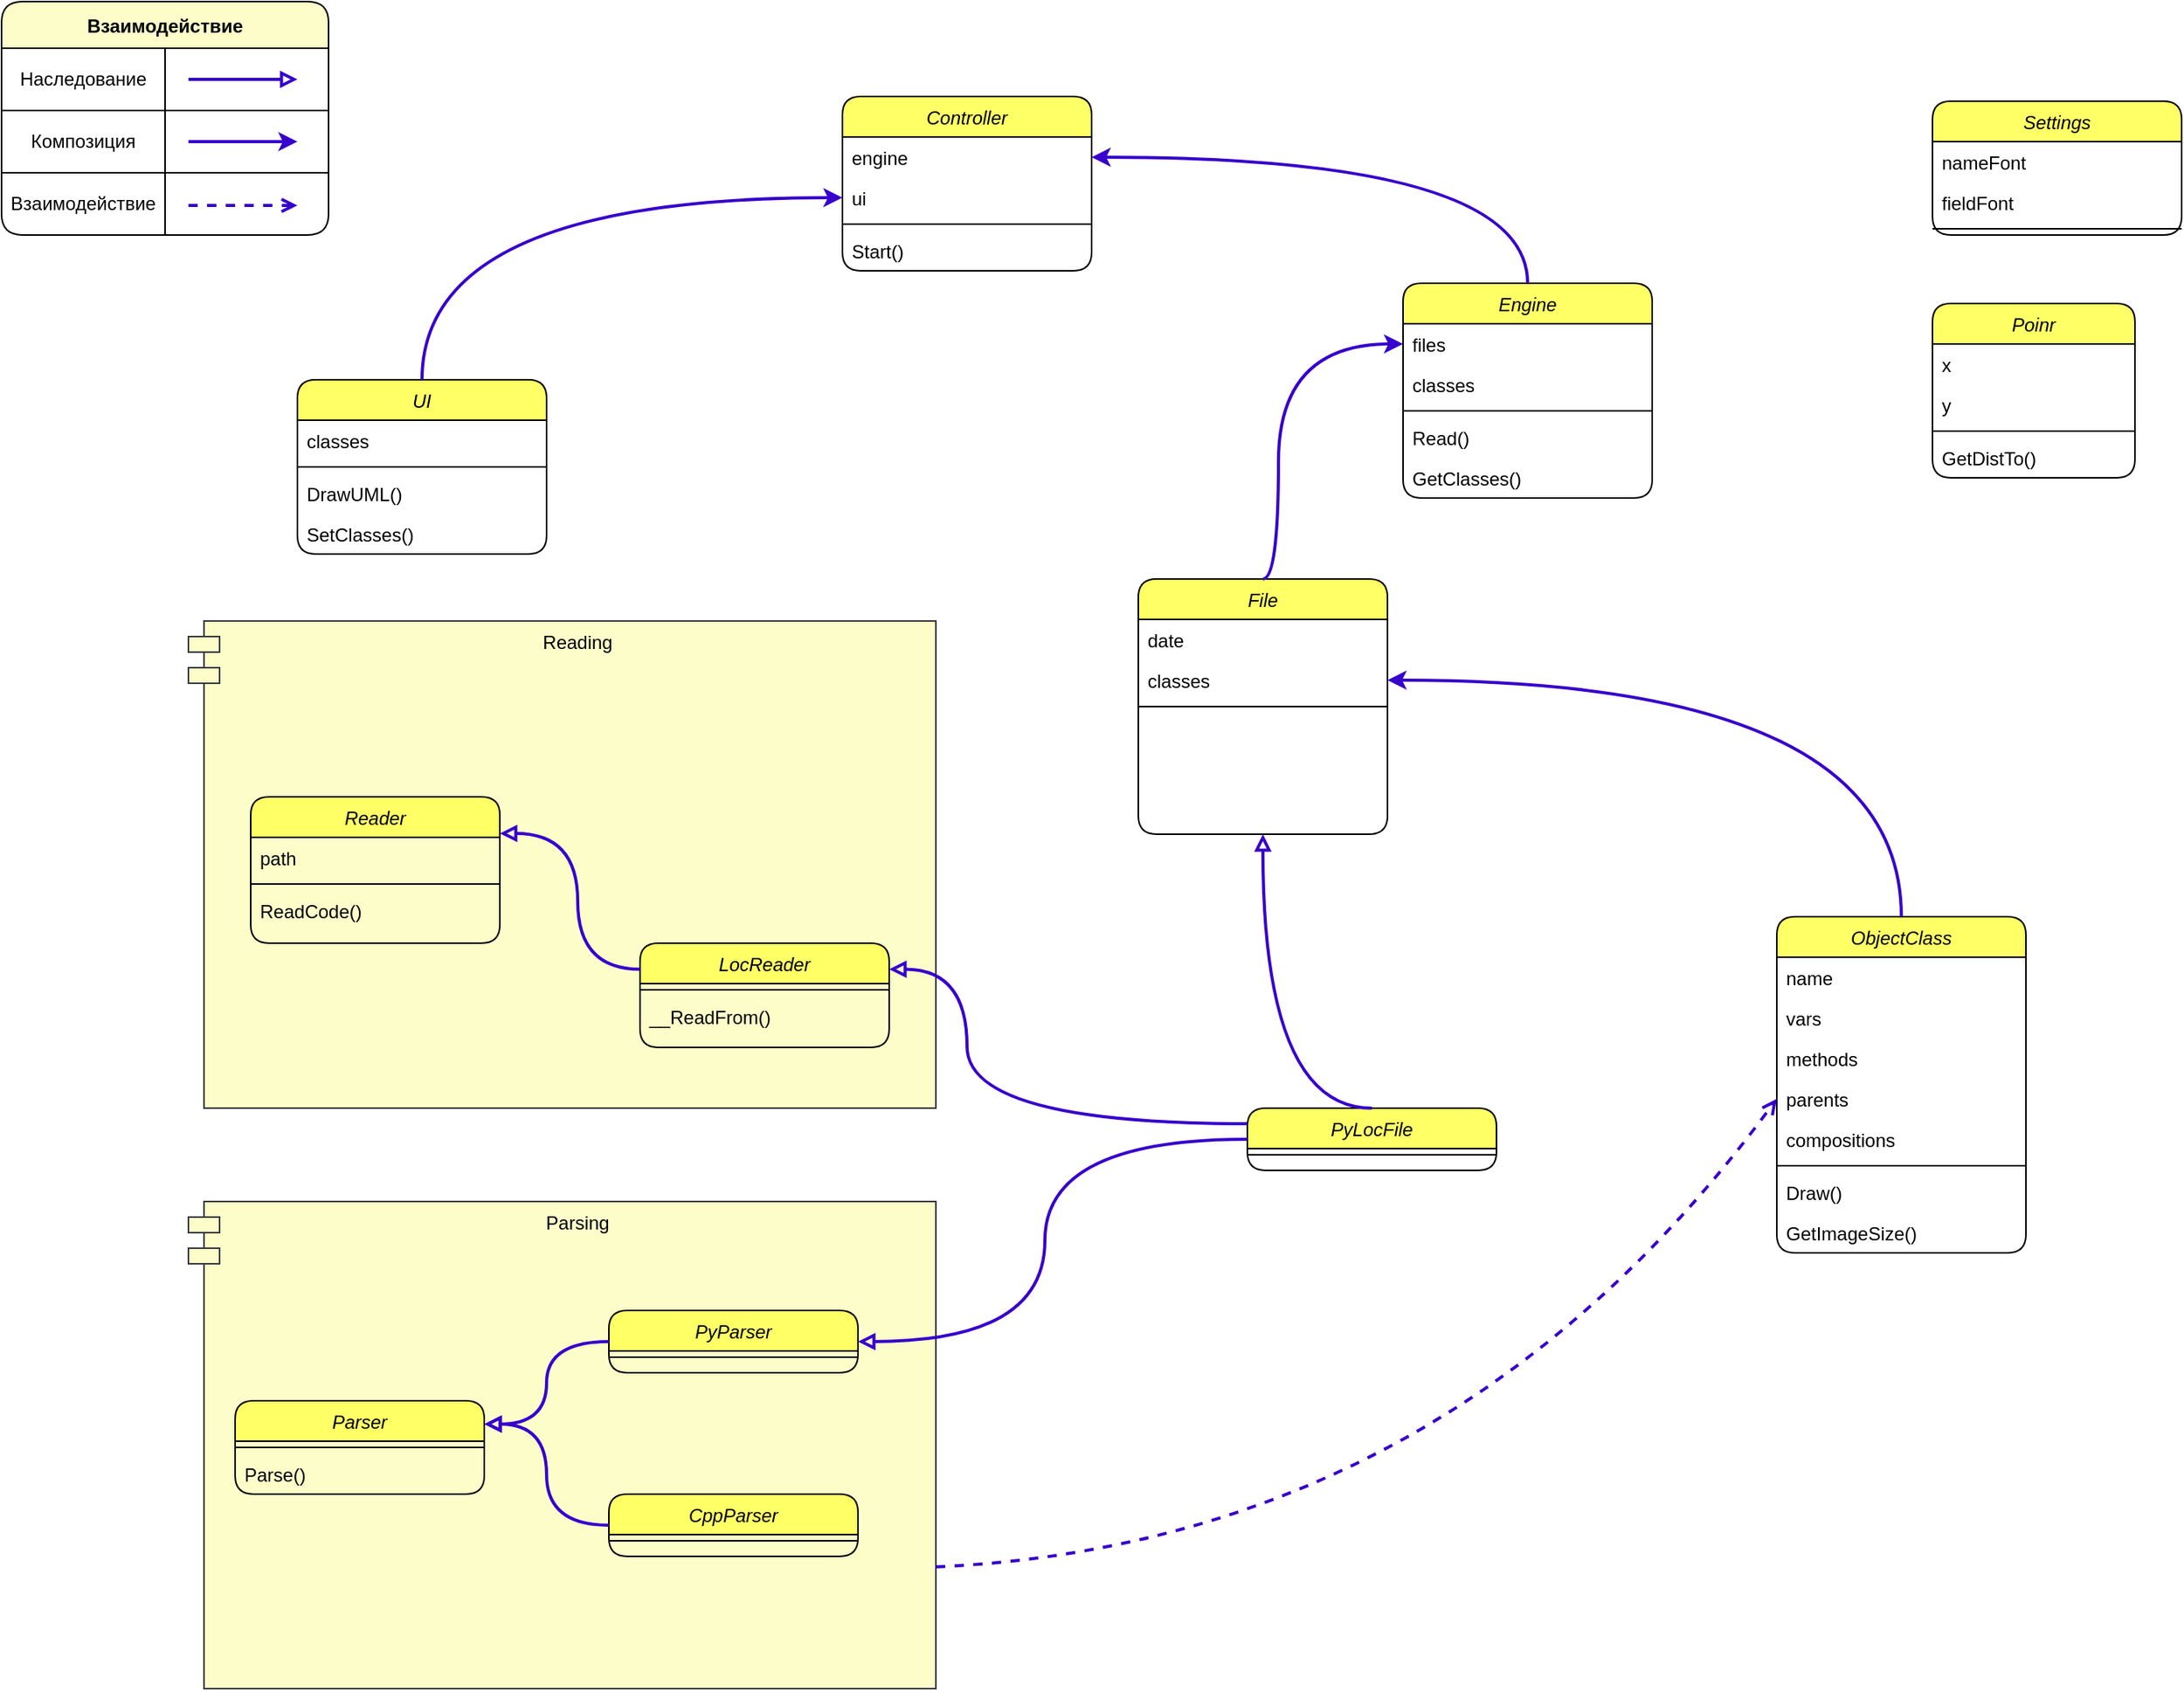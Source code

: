 <mxfile version="17.2.2" type="device"><diagram id="C5RBs43oDa-KdzZeNtuy" name="Page-1"><mxGraphModel dx="816" dy="493" grid="1" gridSize="10" guides="1" tooltips="1" connect="1" arrows="1" fold="1" page="1" pageScale="1" pageWidth="827" pageHeight="1169" math="0" shadow="0"><root><mxCell id="WIyWlLk6GJQsqaUBKTNV-0"/><mxCell id="WIyWlLk6GJQsqaUBKTNV-1" parent="WIyWlLk6GJQsqaUBKTNV-0"/><mxCell id="TClMw2kC0mhd8q1SmInl-26" value="Parsing" style="shape=module;align=left;spacingLeft=20;align=center;verticalAlign=top;fillColor=#FDFDC9;strokeColor=#36393d;rounded=1;" parent="WIyWlLk6GJQsqaUBKTNV-1" vertex="1"><mxGeometry x="130" y="783" width="480" height="313" as="geometry"/></mxCell><mxCell id="TClMw2kC0mhd8q1SmInl-17" value="Reading" style="shape=module;align=left;spacingLeft=20;align=center;verticalAlign=top;fillColor=#FDFDC9;strokeColor=#36393d;rounded=1;" parent="WIyWlLk6GJQsqaUBKTNV-1" vertex="1"><mxGeometry x="130" y="410" width="480" height="313" as="geometry"/></mxCell><mxCell id="brDCO7rPpaBt-31tqSY--3" value="Engine" style="swimlane;fontStyle=2;align=center;verticalAlign=top;childLayout=stackLayout;horizontal=1;startSize=26;horizontalStack=0;resizeParent=1;resizeLast=0;collapsible=1;marginBottom=0;rounded=1;shadow=0;strokeWidth=1;fillColor=#FFFF66;" parent="WIyWlLk6GJQsqaUBKTNV-1" vertex="1"><mxGeometry x="910" y="193" width="160" height="138" as="geometry"><mxRectangle x="230" y="140" width="160" height="26" as="alternateBounds"/></mxGeometry></mxCell><mxCell id="brDCO7rPpaBt-31tqSY--9" value="files" style="text;align=left;verticalAlign=top;spacingLeft=4;spacingRight=4;overflow=hidden;rotatable=0;points=[[0,0.5],[1,0.5]];portConstraint=eastwest;rounded=1;" parent="brDCO7rPpaBt-31tqSY--3" vertex="1"><mxGeometry y="26" width="160" height="26" as="geometry"/></mxCell><mxCell id="TClMw2kC0mhd8q1SmInl-27" value="classes" style="text;align=left;verticalAlign=top;spacingLeft=4;spacingRight=4;overflow=hidden;rotatable=0;points=[[0,0.5],[1,0.5]];portConstraint=eastwest;rounded=1;" parent="brDCO7rPpaBt-31tqSY--3" vertex="1"><mxGeometry y="52" width="160" height="26" as="geometry"/></mxCell><mxCell id="brDCO7rPpaBt-31tqSY--4" value="" style="line;html=1;strokeWidth=1;align=left;verticalAlign=middle;spacingTop=-1;spacingLeft=3;spacingRight=3;rotatable=0;labelPosition=right;points=[];portConstraint=eastwest;rounded=1;" parent="brDCO7rPpaBt-31tqSY--3" vertex="1"><mxGeometry y="78" width="160" height="8" as="geometry"/></mxCell><mxCell id="cKw881k5v9MW6BHNPAB5-6" value="Read()" style="text;align=left;verticalAlign=top;spacingLeft=4;spacingRight=4;overflow=hidden;rotatable=0;points=[[0,0.5],[1,0.5]];portConstraint=eastwest;rounded=1;" parent="brDCO7rPpaBt-31tqSY--3" vertex="1"><mxGeometry y="86" width="160" height="26" as="geometry"/></mxCell><mxCell id="cKw881k5v9MW6BHNPAB5-15" value="GetClasses()" style="text;align=left;verticalAlign=top;spacingLeft=4;spacingRight=4;overflow=hidden;rotatable=0;points=[[0,0.5],[1,0.5]];portConstraint=eastwest;rounded=1;" parent="brDCO7rPpaBt-31tqSY--3" vertex="1"><mxGeometry y="112" width="160" height="26" as="geometry"/></mxCell><mxCell id="NwMVmhF7Geu6R6AWHGBS-0" value="ObjectClass" style="swimlane;fontStyle=2;align=center;verticalAlign=top;childLayout=stackLayout;horizontal=1;startSize=26;horizontalStack=0;resizeParent=1;resizeLast=0;collapsible=1;marginBottom=0;rounded=1;shadow=0;strokeWidth=1;fillColor=#FFFF66;" parent="WIyWlLk6GJQsqaUBKTNV-1" vertex="1"><mxGeometry x="1150" y="600" width="160" height="216" as="geometry"><mxRectangle x="230" y="140" width="160" height="26" as="alternateBounds"/></mxGeometry></mxCell><mxCell id="NwMVmhF7Geu6R6AWHGBS-1" value="name" style="text;align=left;verticalAlign=top;spacingLeft=4;spacingRight=4;overflow=hidden;rotatable=0;points=[[0,0.5],[1,0.5]];portConstraint=eastwest;rounded=1;" parent="NwMVmhF7Geu6R6AWHGBS-0" vertex="1"><mxGeometry y="26" width="160" height="26" as="geometry"/></mxCell><mxCell id="NwMVmhF7Geu6R6AWHGBS-2" value="vars" style="text;align=left;verticalAlign=top;spacingLeft=4;spacingRight=4;overflow=hidden;rotatable=0;points=[[0,0.5],[1,0.5]];portConstraint=eastwest;rounded=1;" parent="NwMVmhF7Geu6R6AWHGBS-0" vertex="1"><mxGeometry y="52" width="160" height="26" as="geometry"/></mxCell><mxCell id="NwMVmhF7Geu6R6AWHGBS-3" value="methods" style="text;align=left;verticalAlign=top;spacingLeft=4;spacingRight=4;overflow=hidden;rotatable=0;points=[[0,0.5],[1,0.5]];portConstraint=eastwest;rounded=1;" parent="NwMVmhF7Geu6R6AWHGBS-0" vertex="1"><mxGeometry y="78" width="160" height="26" as="geometry"/></mxCell><mxCell id="NwMVmhF7Geu6R6AWHGBS-4" value="parents" style="text;align=left;verticalAlign=top;spacingLeft=4;spacingRight=4;overflow=hidden;rotatable=0;points=[[0,0.5],[1,0.5]];portConstraint=eastwest;rounded=1;" parent="NwMVmhF7Geu6R6AWHGBS-0" vertex="1"><mxGeometry y="104" width="160" height="26" as="geometry"/></mxCell><mxCell id="NwMVmhF7Geu6R6AWHGBS-24" value="compositions" style="text;align=left;verticalAlign=top;spacingLeft=4;spacingRight=4;overflow=hidden;rotatable=0;points=[[0,0.5],[1,0.5]];portConstraint=eastwest;rounded=1;" parent="NwMVmhF7Geu6R6AWHGBS-0" vertex="1"><mxGeometry y="130" width="160" height="26" as="geometry"/></mxCell><mxCell id="NwMVmhF7Geu6R6AWHGBS-5" value="" style="line;html=1;strokeWidth=1;align=left;verticalAlign=middle;spacingTop=-1;spacingLeft=3;spacingRight=3;rotatable=0;labelPosition=right;points=[];portConstraint=eastwest;rounded=1;" parent="NwMVmhF7Geu6R6AWHGBS-0" vertex="1"><mxGeometry y="156" width="160" height="8" as="geometry"/></mxCell><mxCell id="Z01SoYrw3imbdWKildIG-0" value="Draw()" style="text;align=left;verticalAlign=top;spacingLeft=4;spacingRight=4;overflow=hidden;rotatable=0;points=[[0,0.5],[1,0.5]];portConstraint=eastwest;rounded=1;" parent="NwMVmhF7Geu6R6AWHGBS-0" vertex="1"><mxGeometry y="164" width="160" height="26" as="geometry"/></mxCell><mxCell id="NwMVmhF7Geu6R6AWHGBS-18" value="GetImageSize()" style="text;align=left;verticalAlign=top;spacingLeft=4;spacingRight=4;overflow=hidden;rotatable=0;points=[[0,0.5],[1,0.5]];portConstraint=eastwest;rounded=1;" parent="NwMVmhF7Geu6R6AWHGBS-0" vertex="1"><mxGeometry y="190" width="160" height="26" as="geometry"/></mxCell><mxCell id="NwMVmhF7Geu6R6AWHGBS-14" value="UI" style="swimlane;fontStyle=2;align=center;verticalAlign=top;childLayout=stackLayout;horizontal=1;startSize=26;horizontalStack=0;resizeParent=1;resizeLast=0;collapsible=1;marginBottom=0;rounded=1;shadow=0;strokeWidth=1;fillColor=#FFFF66;" parent="WIyWlLk6GJQsqaUBKTNV-1" vertex="1"><mxGeometry x="200" y="255" width="160" height="112" as="geometry"><mxRectangle x="230" y="140" width="160" height="26" as="alternateBounds"/></mxGeometry></mxCell><mxCell id="NwMVmhF7Geu6R6AWHGBS-15" value="classes" style="text;align=left;verticalAlign=top;spacingLeft=4;spacingRight=4;overflow=hidden;rotatable=0;points=[[0,0.5],[1,0.5]];portConstraint=eastwest;rounded=1;" parent="NwMVmhF7Geu6R6AWHGBS-14" vertex="1"><mxGeometry y="26" width="160" height="26" as="geometry"/></mxCell><mxCell id="NwMVmhF7Geu6R6AWHGBS-16" value="" style="line;html=1;strokeWidth=1;align=left;verticalAlign=middle;spacingTop=-1;spacingLeft=3;spacingRight=3;rotatable=0;labelPosition=right;points=[];portConstraint=eastwest;rounded=1;" parent="NwMVmhF7Geu6R6AWHGBS-14" vertex="1"><mxGeometry y="52" width="160" height="8" as="geometry"/></mxCell><mxCell id="NwMVmhF7Geu6R6AWHGBS-17" value="DrawUML()" style="text;align=left;verticalAlign=top;spacingLeft=4;spacingRight=4;overflow=hidden;rotatable=0;points=[[0,0.5],[1,0.5]];portConstraint=eastwest;rounded=1;" parent="NwMVmhF7Geu6R6AWHGBS-14" vertex="1"><mxGeometry y="60" width="160" height="26" as="geometry"/></mxCell><mxCell id="cKw881k5v9MW6BHNPAB5-14" value="SetClasses()" style="text;align=left;verticalAlign=top;spacingLeft=4;spacingRight=4;overflow=hidden;rotatable=0;points=[[0,0.5],[1,0.5]];portConstraint=eastwest;rounded=1;" parent="NwMVmhF7Geu6R6AWHGBS-14" vertex="1"><mxGeometry y="86" width="160" height="26" as="geometry"/></mxCell><mxCell id="NwMVmhF7Geu6R6AWHGBS-19" value="Controller" style="swimlane;fontStyle=2;align=center;verticalAlign=top;childLayout=stackLayout;horizontal=1;startSize=26;horizontalStack=0;resizeParent=1;resizeLast=0;collapsible=1;marginBottom=0;rounded=1;shadow=0;strokeWidth=1;fillColor=#FFFF66;" parent="WIyWlLk6GJQsqaUBKTNV-1" vertex="1"><mxGeometry x="550" y="73" width="160" height="112" as="geometry"><mxRectangle x="230" y="140" width="160" height="26" as="alternateBounds"/></mxGeometry></mxCell><mxCell id="NwMVmhF7Geu6R6AWHGBS-20" value="engine" style="text;align=left;verticalAlign=top;spacingLeft=4;spacingRight=4;overflow=hidden;rotatable=0;points=[[0,0.5],[1,0.5]];portConstraint=eastwest;rounded=1;" parent="NwMVmhF7Geu6R6AWHGBS-19" vertex="1"><mxGeometry y="26" width="160" height="26" as="geometry"/></mxCell><mxCell id="_q6mb241feD118rv6-at-0" value="ui" style="text;align=left;verticalAlign=top;spacingLeft=4;spacingRight=4;overflow=hidden;rotatable=0;points=[[0,0.5],[1,0.5]];portConstraint=eastwest;rounded=1;" parent="NwMVmhF7Geu6R6AWHGBS-19" vertex="1"><mxGeometry y="52" width="160" height="26" as="geometry"/></mxCell><mxCell id="NwMVmhF7Geu6R6AWHGBS-21" value="" style="line;html=1;strokeWidth=1;align=left;verticalAlign=middle;spacingTop=-1;spacingLeft=3;spacingRight=3;rotatable=0;labelPosition=right;points=[];portConstraint=eastwest;rounded=1;" parent="NwMVmhF7Geu6R6AWHGBS-19" vertex="1"><mxGeometry y="78" width="160" height="8" as="geometry"/></mxCell><mxCell id="NwMVmhF7Geu6R6AWHGBS-22" value="Start()" style="text;align=left;verticalAlign=top;spacingLeft=4;spacingRight=4;overflow=hidden;rotatable=0;points=[[0,0.5],[1,0.5]];portConstraint=eastwest;rounded=1;" parent="NwMVmhF7Geu6R6AWHGBS-19" vertex="1"><mxGeometry y="86" width="160" height="26" as="geometry"/></mxCell><mxCell id="_q6mb241feD118rv6-at-1" value="" style="edgeStyle=elbowEdgeStyle;elbow=horizontal;endArrow=classic;html=1;exitX=0.5;exitY=0;exitDx=0;exitDy=0;entryX=0;entryY=0.5;entryDx=0;entryDy=0;fillColor=#6a00ff;strokeColor=#3700CC;strokeWidth=2;rounded=1;curved=1;" parent="WIyWlLk6GJQsqaUBKTNV-1" source="NwMVmhF7Geu6R6AWHGBS-14" target="_q6mb241feD118rv6-at-0" edge="1"><mxGeometry width="50" height="50" relative="1" as="geometry"><mxPoint x="420" y="208.75" as="sourcePoint"/><mxPoint x="530" y="127.25" as="targetPoint"/><Array as="points"><mxPoint x="280" y="143"/></Array></mxGeometry></mxCell><mxCell id="_q6mb241feD118rv6-at-2" value="" style="edgeStyle=elbowEdgeStyle;elbow=horizontal;endArrow=classic;html=1;entryX=1;entryY=0.5;entryDx=0;entryDy=0;exitX=0.5;exitY=0;exitDx=0;exitDy=0;fillColor=#6a00ff;strokeColor=#3700CC;strokeWidth=2;rounded=1;curved=1;" parent="WIyWlLk6GJQsqaUBKTNV-1" source="brDCO7rPpaBt-31tqSY--3" target="NwMVmhF7Geu6R6AWHGBS-20" edge="1"><mxGeometry width="50" height="50" relative="1" as="geometry"><mxPoint x="820" y="224" as="sourcePoint"/><mxPoint x="680" y="93" as="targetPoint"/><Array as="points"><mxPoint x="990" y="133"/><mxPoint x="620" y="154"/></Array></mxGeometry></mxCell><mxCell id="cKw881k5v9MW6BHNPAB5-0" value="Settings" style="swimlane;fontStyle=2;align=center;verticalAlign=top;childLayout=stackLayout;horizontal=1;startSize=26;horizontalStack=0;resizeParent=1;resizeLast=0;collapsible=1;marginBottom=0;rounded=1;shadow=0;strokeWidth=1;fillColor=#FFFF66;" parent="WIyWlLk6GJQsqaUBKTNV-1" vertex="1"><mxGeometry x="1250" y="76" width="160" height="86" as="geometry"><mxRectangle x="230" y="140" width="160" height="26" as="alternateBounds"/></mxGeometry></mxCell><mxCell id="cKw881k5v9MW6BHNPAB5-12" value="nameFont" style="text;align=left;verticalAlign=top;spacingLeft=4;spacingRight=4;overflow=hidden;rotatable=0;points=[[0,0.5],[1,0.5]];portConstraint=eastwest;rounded=1;" parent="cKw881k5v9MW6BHNPAB5-0" vertex="1"><mxGeometry y="26" width="160" height="26" as="geometry"/></mxCell><mxCell id="cKw881k5v9MW6BHNPAB5-13" value="fieldFont" style="text;align=left;verticalAlign=top;spacingLeft=4;spacingRight=4;overflow=hidden;rotatable=0;points=[[0,0.5],[1,0.5]];portConstraint=eastwest;rounded=1;" parent="cKw881k5v9MW6BHNPAB5-0" vertex="1"><mxGeometry y="52" width="160" height="26" as="geometry"/></mxCell><mxCell id="cKw881k5v9MW6BHNPAB5-1" value="" style="line;html=1;strokeWidth=1;align=left;verticalAlign=middle;spacingTop=-1;spacingLeft=3;spacingRight=3;rotatable=0;labelPosition=right;points=[];portConstraint=eastwest;rounded=1;" parent="cKw881k5v9MW6BHNPAB5-0" vertex="1"><mxGeometry y="78" width="160" height="8" as="geometry"/></mxCell><mxCell id="cKw881k5v9MW6BHNPAB5-7" value="Poinr" style="swimlane;fontStyle=2;align=center;verticalAlign=top;childLayout=stackLayout;horizontal=1;startSize=26;horizontalStack=0;resizeParent=1;resizeLast=0;collapsible=1;marginBottom=0;rounded=1;shadow=0;strokeWidth=1;fillColor=#FFFF66;" parent="WIyWlLk6GJQsqaUBKTNV-1" vertex="1"><mxGeometry x="1250" y="206" width="130" height="112" as="geometry"><mxRectangle x="230" y="140" width="160" height="26" as="alternateBounds"/></mxGeometry></mxCell><mxCell id="cKw881k5v9MW6BHNPAB5-9" value="x" style="text;align=left;verticalAlign=top;spacingLeft=4;spacingRight=4;overflow=hidden;rotatable=0;points=[[0,0.5],[1,0.5]];portConstraint=eastwest;rounded=1;" parent="cKw881k5v9MW6BHNPAB5-7" vertex="1"><mxGeometry y="26" width="130" height="26" as="geometry"/></mxCell><mxCell id="cKw881k5v9MW6BHNPAB5-10" value="y" style="text;align=left;verticalAlign=top;spacingLeft=4;spacingRight=4;overflow=hidden;rotatable=0;points=[[0,0.5],[1,0.5]];portConstraint=eastwest;rounded=1;" parent="cKw881k5v9MW6BHNPAB5-7" vertex="1"><mxGeometry y="52" width="130" height="26" as="geometry"/></mxCell><mxCell id="cKw881k5v9MW6BHNPAB5-8" value="" style="line;html=1;strokeWidth=1;align=left;verticalAlign=middle;spacingTop=-1;spacingLeft=3;spacingRight=3;rotatable=0;labelPosition=right;points=[];portConstraint=eastwest;rounded=1;" parent="cKw881k5v9MW6BHNPAB5-7" vertex="1"><mxGeometry y="78" width="130" height="8" as="geometry"/></mxCell><mxCell id="cKw881k5v9MW6BHNPAB5-11" value="GetDistTo()" style="text;align=left;verticalAlign=top;spacingLeft=4;spacingRight=4;overflow=hidden;rotatable=0;points=[[0,0.5],[1,0.5]];portConstraint=eastwest;rounded=1;" parent="cKw881k5v9MW6BHNPAB5-7" vertex="1"><mxGeometry y="86" width="130" height="26" as="geometry"/></mxCell><mxCell id="cKw881k5v9MW6BHNPAB5-16" value="File" style="swimlane;fontStyle=2;align=center;verticalAlign=top;childLayout=stackLayout;horizontal=1;startSize=26;horizontalStack=0;resizeParent=1;resizeLast=0;collapsible=1;marginBottom=0;rounded=1;shadow=0;strokeWidth=1;fillColor=#FFFF66;" parent="WIyWlLk6GJQsqaUBKTNV-1" vertex="1"><mxGeometry x="740" y="383" width="160" height="164" as="geometry"><mxRectangle x="230" y="140" width="160" height="26" as="alternateBounds"/></mxGeometry></mxCell><mxCell id="cKw881k5v9MW6BHNPAB5-17" value="date" style="text;align=left;verticalAlign=top;spacingLeft=4;spacingRight=4;overflow=hidden;rotatable=0;points=[[0,0.5],[1,0.5]];portConstraint=eastwest;rounded=1;" parent="cKw881k5v9MW6BHNPAB5-16" vertex="1"><mxGeometry y="26" width="160" height="26" as="geometry"/></mxCell><mxCell id="cKw881k5v9MW6BHNPAB5-25" value="classes" style="text;align=left;verticalAlign=top;spacingLeft=4;spacingRight=4;overflow=hidden;rotatable=0;points=[[0,0.5],[1,0.5]];portConstraint=eastwest;rounded=1;" parent="cKw881k5v9MW6BHNPAB5-16" vertex="1"><mxGeometry y="52" width="160" height="26" as="geometry"/></mxCell><mxCell id="cKw881k5v9MW6BHNPAB5-18" value="" style="line;html=1;strokeWidth=1;align=left;verticalAlign=middle;spacingTop=-1;spacingLeft=3;spacingRight=3;rotatable=0;labelPosition=right;points=[];portConstraint=eastwest;rounded=1;" parent="cKw881k5v9MW6BHNPAB5-16" vertex="1"><mxGeometry y="78" width="160" height="8" as="geometry"/></mxCell><mxCell id="cKw881k5v9MW6BHNPAB5-29" value="Reader" style="swimlane;fontStyle=2;align=center;verticalAlign=top;childLayout=stackLayout;horizontal=1;startSize=26;horizontalStack=0;resizeParent=1;resizeLast=0;collapsible=1;marginBottom=0;rounded=1;shadow=0;strokeWidth=1;fillColor=#FFFF66;" parent="WIyWlLk6GJQsqaUBKTNV-1" vertex="1"><mxGeometry x="170" y="523" width="160" height="94" as="geometry"><mxRectangle x="230" y="140" width="160" height="26" as="alternateBounds"/></mxGeometry></mxCell><mxCell id="cKw881k5v9MW6BHNPAB5-31" value="path" style="text;align=left;verticalAlign=top;spacingLeft=4;spacingRight=4;overflow=hidden;rotatable=0;points=[[0,0.5],[1,0.5]];portConstraint=eastwest;rounded=1;" parent="cKw881k5v9MW6BHNPAB5-29" vertex="1"><mxGeometry y="26" width="160" height="26" as="geometry"/></mxCell><mxCell id="cKw881k5v9MW6BHNPAB5-33" value="" style="line;html=1;strokeWidth=1;align=left;verticalAlign=middle;spacingTop=-1;spacingLeft=3;spacingRight=3;rotatable=0;labelPosition=right;points=[];portConstraint=eastwest;rounded=1;" parent="cKw881k5v9MW6BHNPAB5-29" vertex="1"><mxGeometry y="52" width="160" height="8" as="geometry"/></mxCell><mxCell id="cKw881k5v9MW6BHNPAB5-34" value="ReadCode()" style="text;align=left;verticalAlign=top;spacingLeft=4;spacingRight=4;overflow=hidden;rotatable=0;points=[[0,0.5],[1,0.5]];portConstraint=eastwest;rounded=1;" parent="cKw881k5v9MW6BHNPAB5-29" vertex="1"><mxGeometry y="60" width="160" height="26" as="geometry"/></mxCell><mxCell id="cKw881k5v9MW6BHNPAB5-39" value="Parser" style="swimlane;fontStyle=2;align=center;verticalAlign=top;childLayout=stackLayout;horizontal=1;startSize=26;horizontalStack=0;resizeParent=1;resizeLast=0;collapsible=1;marginBottom=0;rounded=1;shadow=0;strokeWidth=1;fillColor=#FFFF66;" parent="WIyWlLk6GJQsqaUBKTNV-1" vertex="1"><mxGeometry x="160" y="911" width="160" height="60" as="geometry"><mxRectangle x="230" y="140" width="160" height="26" as="alternateBounds"/></mxGeometry></mxCell><mxCell id="cKw881k5v9MW6BHNPAB5-41" value="" style="line;html=1;strokeWidth=1;align=left;verticalAlign=middle;spacingTop=-1;spacingLeft=3;spacingRight=3;rotatable=0;labelPosition=right;points=[];portConstraint=eastwest;rounded=1;" parent="cKw881k5v9MW6BHNPAB5-39" vertex="1"><mxGeometry y="26" width="160" height="8" as="geometry"/></mxCell><mxCell id="cKw881k5v9MW6BHNPAB5-42" value="Parse()" style="text;align=left;verticalAlign=top;spacingLeft=4;spacingRight=4;overflow=hidden;rotatable=0;points=[[0,0.5],[1,0.5]];portConstraint=eastwest;rounded=1;" parent="cKw881k5v9MW6BHNPAB5-39" vertex="1"><mxGeometry y="34" width="160" height="26" as="geometry"/></mxCell><mxCell id="cKw881k5v9MW6BHNPAB5-43" value="PyLocFile" style="swimlane;fontStyle=2;align=center;verticalAlign=top;childLayout=stackLayout;horizontal=1;startSize=26;horizontalStack=0;resizeParent=1;resizeLast=0;collapsible=1;marginBottom=0;rounded=1;shadow=0;strokeWidth=1;fillColor=#FFFF66;" parent="WIyWlLk6GJQsqaUBKTNV-1" vertex="1"><mxGeometry x="810" y="723" width="160" height="40" as="geometry"><mxRectangle x="230" y="140" width="160" height="26" as="alternateBounds"/></mxGeometry></mxCell><mxCell id="cKw881k5v9MW6BHNPAB5-45" value="" style="line;html=1;strokeWidth=1;align=left;verticalAlign=middle;spacingTop=-1;spacingLeft=3;spacingRight=3;rotatable=0;labelPosition=right;points=[];portConstraint=eastwest;rounded=1;" parent="cKw881k5v9MW6BHNPAB5-43" vertex="1"><mxGeometry y="26" width="160" height="8" as="geometry"/></mxCell><mxCell id="TClMw2kC0mhd8q1SmInl-0" value="PyParser" style="swimlane;fontStyle=2;align=center;verticalAlign=top;childLayout=stackLayout;horizontal=1;startSize=26;horizontalStack=0;resizeParent=1;resizeLast=0;collapsible=1;marginBottom=0;rounded=1;shadow=0;strokeWidth=1;fillColor=#FFFF66;" parent="WIyWlLk6GJQsqaUBKTNV-1" vertex="1"><mxGeometry x="400" y="853" width="160" height="40" as="geometry"><mxRectangle x="230" y="140" width="160" height="26" as="alternateBounds"/></mxGeometry></mxCell><mxCell id="TClMw2kC0mhd8q1SmInl-1" value="" style="line;html=1;strokeWidth=1;align=left;verticalAlign=middle;spacingTop=-1;spacingLeft=3;spacingRight=3;rotatable=0;labelPosition=right;points=[];portConstraint=eastwest;rounded=1;" parent="TClMw2kC0mhd8q1SmInl-0" vertex="1"><mxGeometry y="26" width="160" height="8" as="geometry"/></mxCell><mxCell id="TClMw2kC0mhd8q1SmInl-3" value="LocReader" style="swimlane;fontStyle=2;align=center;verticalAlign=top;childLayout=stackLayout;horizontal=1;startSize=26;horizontalStack=0;resizeParent=1;resizeLast=0;collapsible=1;marginBottom=0;rounded=1;shadow=0;strokeWidth=1;fillColor=#FFFF66;" parent="WIyWlLk6GJQsqaUBKTNV-1" vertex="1"><mxGeometry x="420" y="617" width="160" height="67" as="geometry"><mxRectangle x="230" y="140" width="160" height="26" as="alternateBounds"/></mxGeometry></mxCell><mxCell id="TClMw2kC0mhd8q1SmInl-5" value="" style="line;html=1;strokeWidth=1;align=left;verticalAlign=middle;spacingTop=-1;spacingLeft=3;spacingRight=3;rotatable=0;labelPosition=right;points=[];portConstraint=eastwest;rounded=1;" parent="TClMw2kC0mhd8q1SmInl-3" vertex="1"><mxGeometry y="26" width="160" height="8" as="geometry"/></mxCell><mxCell id="TClMw2kC0mhd8q1SmInl-7" value="__ReadFrom()" style="text;align=left;verticalAlign=top;spacingLeft=4;spacingRight=4;overflow=hidden;rotatable=0;points=[[0,0.5],[1,0.5]];portConstraint=eastwest;rounded=1;" parent="TClMw2kC0mhd8q1SmInl-3" vertex="1"><mxGeometry y="34" width="160" height="26" as="geometry"/></mxCell><mxCell id="TClMw2kC0mhd8q1SmInl-8" value="CppParser" style="swimlane;fontStyle=2;align=center;verticalAlign=top;childLayout=stackLayout;horizontal=1;startSize=26;horizontalStack=0;resizeParent=1;resizeLast=0;collapsible=1;marginBottom=0;rounded=1;shadow=0;strokeWidth=1;fillColor=#FFFF66;" parent="WIyWlLk6GJQsqaUBKTNV-1" vertex="1"><mxGeometry x="400" y="971" width="160" height="40" as="geometry"><mxRectangle x="230" y="140" width="160" height="26" as="alternateBounds"/></mxGeometry></mxCell><mxCell id="TClMw2kC0mhd8q1SmInl-9" value="" style="line;html=1;strokeWidth=1;align=left;verticalAlign=middle;spacingTop=-1;spacingLeft=3;spacingRight=3;rotatable=0;labelPosition=right;points=[];portConstraint=eastwest;rounded=1;" parent="TClMw2kC0mhd8q1SmInl-8" vertex="1"><mxGeometry y="26" width="160" height="8" as="geometry"/></mxCell><mxCell id="TClMw2kC0mhd8q1SmInl-18" value="" style="edgeStyle=elbowEdgeStyle;elbow=horizontal;endArrow=block;html=1;entryX=1;entryY=0.25;entryDx=0;entryDy=0;exitX=0;exitY=0.25;exitDx=0;exitDy=0;fillColor=#6a00ff;strokeColor=#3700CC;endFill=0;strokeWidth=2;rounded=1;curved=1;" parent="WIyWlLk6GJQsqaUBKTNV-1" source="TClMw2kC0mhd8q1SmInl-3" target="cKw881k5v9MW6BHNPAB5-29" edge="1"><mxGeometry width="50" height="50" relative="1" as="geometry"><mxPoint x="620" y="600" as="sourcePoint"/><mxPoint x="390" y="540" as="targetPoint"/><Array as="points"><mxPoint x="380" y="593"/><mxPoint x="350" y="592"/></Array></mxGeometry></mxCell><mxCell id="TClMw2kC0mhd8q1SmInl-19" value="" style="edgeStyle=elbowEdgeStyle;elbow=horizontal;endArrow=block;html=1;exitX=0;exitY=0.5;exitDx=0;exitDy=0;fillColor=#6a00ff;strokeColor=#3700CC;endFill=0;entryX=1;entryY=0.25;entryDx=0;entryDy=0;strokeWidth=2;rounded=1;curved=1;" parent="WIyWlLk6GJQsqaUBKTNV-1" source="TClMw2kC0mhd8q1SmInl-0" target="cKw881k5v9MW6BHNPAB5-39" edge="1"><mxGeometry width="50" height="50" relative="1" as="geometry"><mxPoint x="400" y="1010.25" as="sourcePoint"/><mxPoint x="320" y="933" as="targetPoint"/><Array as="points"><mxPoint x="360" y="969.5"/><mxPoint x="330" y="968.5"/></Array></mxGeometry></mxCell><mxCell id="TClMw2kC0mhd8q1SmInl-20" value="" style="edgeStyle=elbowEdgeStyle;elbow=horizontal;endArrow=block;html=1;exitX=0;exitY=0.5;exitDx=0;exitDy=0;fillColor=#6a00ff;strokeColor=#3700CC;endFill=0;entryX=1;entryY=0.25;entryDx=0;entryDy=0;strokeWidth=2;rounded=1;curved=1;" parent="WIyWlLk6GJQsqaUBKTNV-1" source="TClMw2kC0mhd8q1SmInl-8" target="cKw881k5v9MW6BHNPAB5-39" edge="1"><mxGeometry width="50" height="50" relative="1" as="geometry"><mxPoint x="374" y="926" as="sourcePoint"/><mxPoint x="330" y="933" as="targetPoint"/><Array as="points"><mxPoint x="360" y="973"/><mxPoint x="320" y="891.5"/></Array></mxGeometry></mxCell><mxCell id="TClMw2kC0mhd8q1SmInl-21" value="" style="edgeStyle=elbowEdgeStyle;elbow=horizontal;endArrow=block;html=1;entryX=1;entryY=0.25;entryDx=0;entryDy=0;exitX=0;exitY=0.25;exitDx=0;exitDy=0;fillColor=#6a00ff;strokeColor=#3700CC;endFill=0;strokeWidth=2;rounded=1;curved=1;" parent="WIyWlLk6GJQsqaUBKTNV-1" source="cKw881k5v9MW6BHNPAB5-43" target="TClMw2kC0mhd8q1SmInl-3" edge="1"><mxGeometry width="50" height="50" relative="1" as="geometry"><mxPoint x="430" y="643.75" as="sourcePoint"/><mxPoint x="340" y="556.5" as="targetPoint"/><Array as="points"><mxPoint x="630" y="653"/><mxPoint x="360" y="602"/></Array></mxGeometry></mxCell><mxCell id="TClMw2kC0mhd8q1SmInl-22" value="" style="edgeStyle=elbowEdgeStyle;elbow=horizontal;endArrow=block;html=1;entryX=1;entryY=0.5;entryDx=0;entryDy=0;fillColor=#6a00ff;strokeColor=#3700CC;endFill=0;exitX=0;exitY=0.5;exitDx=0;exitDy=0;strokeWidth=2;rounded=1;curved=1;" parent="WIyWlLk6GJQsqaUBKTNV-1" source="cKw881k5v9MW6BHNPAB5-43" target="TClMw2kC0mhd8q1SmInl-0" edge="1"><mxGeometry width="50" height="50" relative="1" as="geometry"><mxPoint x="740" y="813" as="sourcePoint"/><mxPoint x="590" y="883" as="targetPoint"/><Array as="points"><mxPoint x="680" y="851"/><mxPoint x="370" y="851.25"/></Array></mxGeometry></mxCell><mxCell id="TClMw2kC0mhd8q1SmInl-23" value="" style="edgeStyle=elbowEdgeStyle;elbow=horizontal;endArrow=block;html=1;exitX=0.5;exitY=0;exitDx=0;exitDy=0;fillColor=#6a00ff;strokeColor=#3700CC;endFill=0;entryX=0.5;entryY=1;entryDx=0;entryDy=0;strokeWidth=2;rounded=1;curved=1;" parent="WIyWlLk6GJQsqaUBKTNV-1" source="cKw881k5v9MW6BHNPAB5-43" target="cKw881k5v9MW6BHNPAB5-16" edge="1"><mxGeometry width="50" height="50" relative="1" as="geometry"><mxPoint x="920" y="739" as="sourcePoint"/><mxPoint x="830" y="573" as="targetPoint"/><Array as="points"><mxPoint x="820" y="663"/><mxPoint x="830" y="573"/><mxPoint x="530" y="558"/></Array></mxGeometry></mxCell><mxCell id="TClMw2kC0mhd8q1SmInl-24" value="" style="edgeStyle=elbowEdgeStyle;elbow=horizontal;endArrow=classic;html=1;exitX=0.5;exitY=0;exitDx=0;exitDy=0;fillColor=#6a00ff;strokeColor=#3700CC;strokeWidth=2;rounded=1;curved=1;" parent="WIyWlLk6GJQsqaUBKTNV-1" source="NwMVmhF7Geu6R6AWHGBS-0" target="cKw881k5v9MW6BHNPAB5-25" edge="1"><mxGeometry width="50" height="50" relative="1" as="geometry"><mxPoint x="1230" y="523" as="sourcePoint"/><mxPoint x="1000" y="463" as="targetPoint"/><Array as="points"><mxPoint x="1230" y="474"/><mxPoint x="960" y="515"/></Array></mxGeometry></mxCell><mxCell id="TClMw2kC0mhd8q1SmInl-25" value="" style="edgeStyle=elbowEdgeStyle;elbow=horizontal;endArrow=classic;html=1;entryX=0;entryY=0.5;entryDx=0;entryDy=0;exitX=0.5;exitY=0;exitDx=0;exitDy=0;fillColor=#6a00ff;strokeColor=#3700CC;strokeWidth=2;rounded=1;curved=1;" parent="WIyWlLk6GJQsqaUBKTNV-1" source="cKw881k5v9MW6BHNPAB5-16" target="brDCO7rPpaBt-31tqSY--9" edge="1"><mxGeometry width="50" height="50" relative="1" as="geometry"><mxPoint x="970" y="354" as="sourcePoint"/><mxPoint x="593" y="253" as="targetPoint"/><Array as="points"><mxPoint x="830" y="303"/><mxPoint x="553" y="305"/></Array></mxGeometry></mxCell><mxCell id="TClMw2kC0mhd8q1SmInl-28" value="" style="endArrow=open;dashed=1;html=1;rounded=1;strokeWidth=2;curved=1;entryX=0;entryY=0.5;entryDx=0;entryDy=0;exitX=1;exitY=0.75;exitDx=0;exitDy=0;strokeColor=#3700CC;endFill=0;" parent="WIyWlLk6GJQsqaUBKTNV-1" source="TClMw2kC0mhd8q1SmInl-26" target="NwMVmhF7Geu6R6AWHGBS-4" edge="1"><mxGeometry width="50" height="50" relative="1" as="geometry"><mxPoint x="700" y="793" as="sourcePoint"/><mxPoint x="750" y="743" as="targetPoint"/><Array as="points"><mxPoint x="940" y="1003"/></Array></mxGeometry></mxCell><mxCell id="TClMw2kC0mhd8q1SmInl-55" value="Взаимодействие" style="shape=table;startSize=30;container=1;collapsible=0;childLayout=tableLayout;fontStyle=1;align=center;rounded=1;fillColor=#FDFDC9;" parent="WIyWlLk6GJQsqaUBKTNV-1" vertex="1"><mxGeometry x="10" y="12" width="210" height="150" as="geometry"/></mxCell><mxCell id="TClMw2kC0mhd8q1SmInl-56" value="" style="shape=tableRow;horizontal=0;startSize=0;swimlaneHead=0;swimlaneBody=0;top=0;left=0;bottom=0;right=0;collapsible=0;dropTarget=0;fillColor=none;points=[[0,0.5],[1,0.5]];portConstraint=eastwest;rounded=1;" parent="TClMw2kC0mhd8q1SmInl-55" vertex="1"><mxGeometry y="30" width="210" height="40" as="geometry"/></mxCell><mxCell id="TClMw2kC0mhd8q1SmInl-57" value="Наследование" style="shape=partialRectangle;html=1;whiteSpace=wrap;connectable=0;fillColor=none;top=0;left=0;bottom=0;right=0;overflow=hidden;rounded=1;" parent="TClMw2kC0mhd8q1SmInl-56" vertex="1"><mxGeometry width="105" height="40" as="geometry"><mxRectangle width="105" height="40" as="alternateBounds"/></mxGeometry></mxCell><mxCell id="TClMw2kC0mhd8q1SmInl-58" value="" style="shape=partialRectangle;html=1;whiteSpace=wrap;connectable=0;fillColor=none;top=0;left=0;bottom=0;right=0;overflow=hidden;rounded=1;" parent="TClMw2kC0mhd8q1SmInl-56" vertex="1"><mxGeometry x="105" width="105" height="40" as="geometry"><mxRectangle width="105" height="40" as="alternateBounds"/></mxGeometry></mxCell><mxCell id="TClMw2kC0mhd8q1SmInl-60" value="" style="shape=tableRow;horizontal=0;startSize=0;swimlaneHead=0;swimlaneBody=0;top=0;left=0;bottom=0;right=0;collapsible=0;dropTarget=0;fillColor=none;points=[[0,0.5],[1,0.5]];portConstraint=eastwest;rounded=1;" parent="TClMw2kC0mhd8q1SmInl-55" vertex="1"><mxGeometry y="70" width="210" height="40" as="geometry"/></mxCell><mxCell id="TClMw2kC0mhd8q1SmInl-61" value="Композиция" style="shape=partialRectangle;html=1;whiteSpace=wrap;connectable=0;fillColor=none;top=0;left=0;bottom=0;right=0;overflow=hidden;rounded=1;" parent="TClMw2kC0mhd8q1SmInl-60" vertex="1"><mxGeometry width="105" height="40" as="geometry"><mxRectangle width="105" height="40" as="alternateBounds"/></mxGeometry></mxCell><mxCell id="TClMw2kC0mhd8q1SmInl-62" value="" style="shape=partialRectangle;html=1;whiteSpace=wrap;connectable=0;fillColor=none;top=0;left=0;bottom=0;right=0;overflow=hidden;rounded=1;" parent="TClMw2kC0mhd8q1SmInl-60" vertex="1"><mxGeometry x="105" width="105" height="40" as="geometry"><mxRectangle width="105" height="40" as="alternateBounds"/></mxGeometry></mxCell><mxCell id="TClMw2kC0mhd8q1SmInl-64" value="" style="shape=tableRow;horizontal=0;startSize=0;swimlaneHead=0;swimlaneBody=0;top=0;left=0;bottom=0;right=0;collapsible=0;dropTarget=0;fillColor=none;points=[[0,0.5],[1,0.5]];portConstraint=eastwest;rounded=1;" parent="TClMw2kC0mhd8q1SmInl-55" vertex="1"><mxGeometry y="110" width="210" height="40" as="geometry"/></mxCell><mxCell id="TClMw2kC0mhd8q1SmInl-65" value="Взаимодействие" style="shape=partialRectangle;html=1;whiteSpace=wrap;connectable=0;fillColor=none;top=0;left=0;bottom=0;right=0;overflow=hidden;rounded=1;" parent="TClMw2kC0mhd8q1SmInl-64" vertex="1"><mxGeometry width="105" height="40" as="geometry"><mxRectangle width="105" height="40" as="alternateBounds"/></mxGeometry></mxCell><mxCell id="TClMw2kC0mhd8q1SmInl-66" value="" style="shape=partialRectangle;html=1;whiteSpace=wrap;connectable=0;fillColor=none;top=0;left=0;bottom=0;right=0;overflow=hidden;rounded=1;" parent="TClMw2kC0mhd8q1SmInl-64" vertex="1"><mxGeometry x="105" width="105" height="40" as="geometry"><mxRectangle width="105" height="40" as="alternateBounds"/></mxGeometry></mxCell><mxCell id="TClMw2kC0mhd8q1SmInl-72" value="" style="edgeStyle=elbowEdgeStyle;elbow=horizontal;endArrow=block;html=1;fillColor=#6a00ff;strokeColor=#3700CC;endFill=0;strokeWidth=2;rounded=1;curved=1;" parent="WIyWlLk6GJQsqaUBKTNV-1" edge="1"><mxGeometry width="50" height="50" relative="1" as="geometry"><mxPoint x="130" y="62" as="sourcePoint"/><mxPoint x="200" y="62" as="targetPoint"/><Array as="points"><mxPoint x="160" y="62"/><mxPoint x="110" y="100.5"/></Array></mxGeometry></mxCell><mxCell id="TClMw2kC0mhd8q1SmInl-74" value="" style="edgeStyle=elbowEdgeStyle;elbow=horizontal;endArrow=classic;html=1;fillColor=#6a00ff;strokeColor=#3700CC;endFill=1;strokeWidth=2;rounded=1;curved=1;" parent="WIyWlLk6GJQsqaUBKTNV-1" edge="1"><mxGeometry width="50" height="50" relative="1" as="geometry"><mxPoint x="130" y="102" as="sourcePoint"/><mxPoint x="200" y="102" as="targetPoint"/><Array as="points"><mxPoint x="160" y="102"/><mxPoint x="110" y="140.5"/></Array></mxGeometry></mxCell><mxCell id="TClMw2kC0mhd8q1SmInl-76" value="" style="edgeStyle=elbowEdgeStyle;elbow=horizontal;endArrow=open;html=1;fillColor=#6a00ff;strokeColor=#3700CC;endFill=0;strokeWidth=2;rounded=1;curved=1;dashed=1;" parent="WIyWlLk6GJQsqaUBKTNV-1" edge="1"><mxGeometry width="50" height="50" relative="1" as="geometry"><mxPoint x="130" y="143" as="sourcePoint"/><mxPoint x="200" y="143" as="targetPoint"/><Array as="points"><mxPoint x="160" y="143"/><mxPoint x="110" y="181.5"/></Array></mxGeometry></mxCell></root></mxGraphModel></diagram></mxfile>